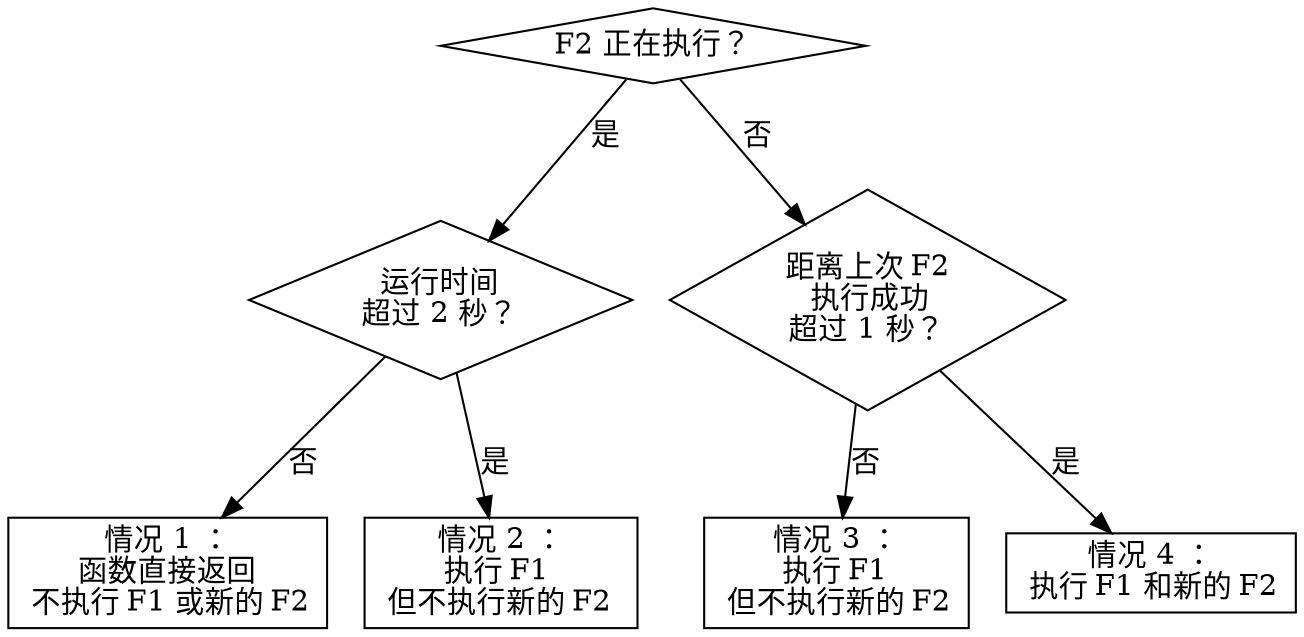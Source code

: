 digraph flush {

    node [shape = record];

    F2_running_choice [label = "F2 正在执行？", shape = diamond];

    over_2_second_choice [label = "运行时间\n超过 2 秒？", shape = diamond];

    not_over_2_second [label = "情况 1 ：\n函数直接返回\n 不执行 F1 或新的 F2"];

    over_2_second [label = "情况 2 ：\n执行 F1 \n 但不执行新的 F2 \n"];

    F2_running_choice -> over_2_second_choice [label = "是"];

    over_2_second_choice -> not_over_2_second [label = "否"];

    over_2_second_choice -> over_2_second [label = "是"];

    finish_over_2_second [label = "距离上次 F2\n 执行成功\n超过 1 秒？", shape = diamond];

    no [label = "情况 3 ：\n 执行 F1 \n 但不执行新的 F2 "];

    yes [label = "情况 4 ：\n 执行 F1 和新的 F2\n"];

    F2_running_choice -> finish_over_2_second [label = "否"];

    finish_over_2_second -> yes [label = "是"];

    finish_over_2_second -> no [label = "否"];

}

